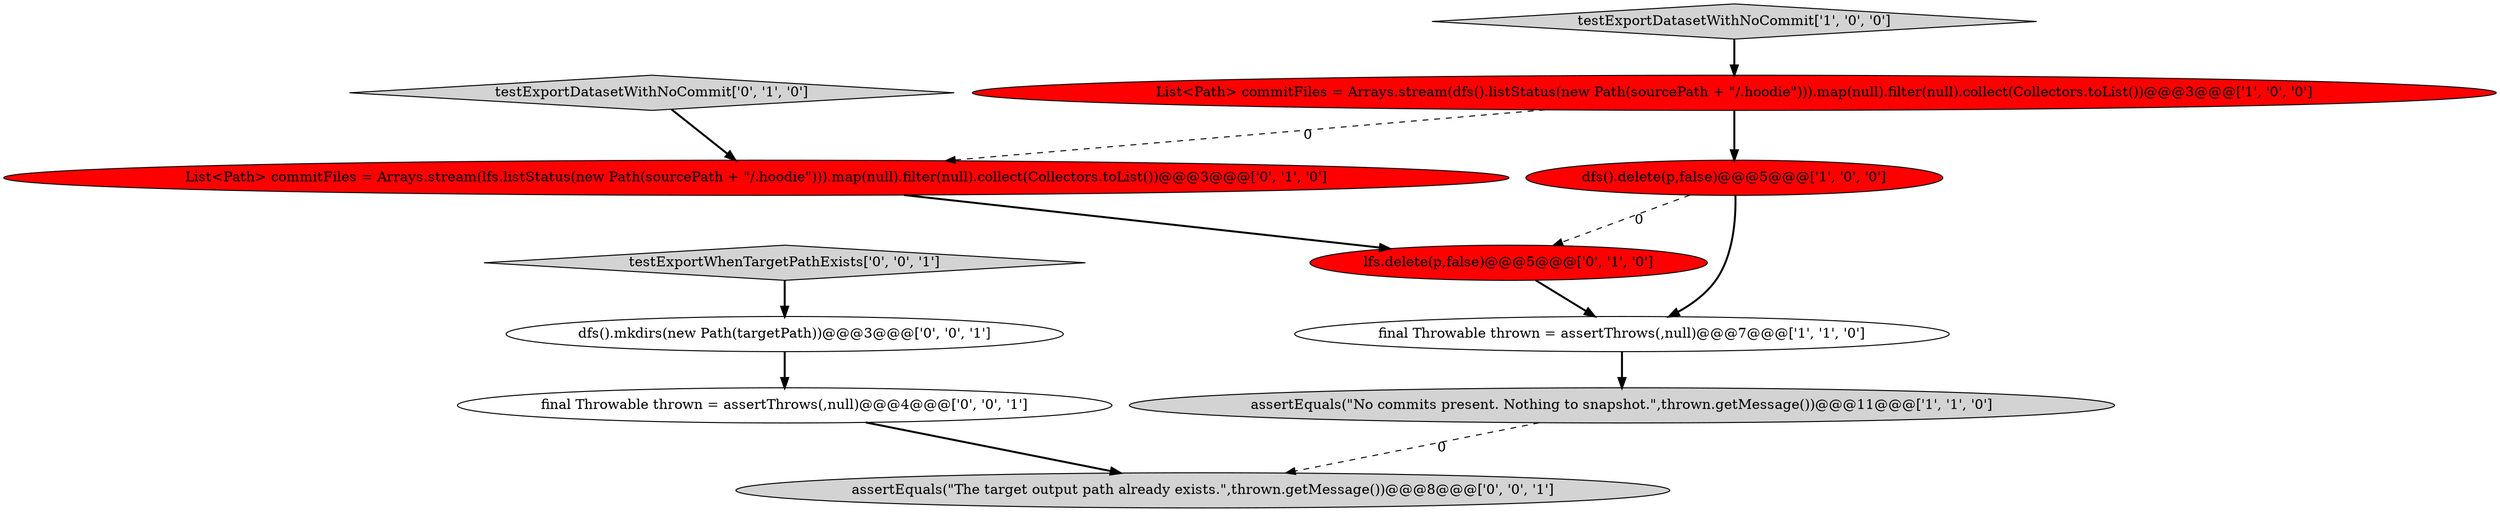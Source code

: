 digraph {
4 [style = filled, label = "List<Path> commitFiles = Arrays.stream(dfs().listStatus(new Path(sourcePath + \"/.hoodie\"))).map(null).filter(null).collect(Collectors.toList())@@@3@@@['1', '0', '0']", fillcolor = red, shape = ellipse image = "AAA1AAABBB1BBB"];
3 [style = filled, label = "testExportDatasetWithNoCommit['1', '0', '0']", fillcolor = lightgray, shape = diamond image = "AAA0AAABBB1BBB"];
8 [style = filled, label = "final Throwable thrown = assertThrows(,null)@@@4@@@['0', '0', '1']", fillcolor = white, shape = ellipse image = "AAA0AAABBB3BBB"];
2 [style = filled, label = "dfs().delete(p,false)@@@5@@@['1', '0', '0']", fillcolor = red, shape = ellipse image = "AAA1AAABBB1BBB"];
0 [style = filled, label = "final Throwable thrown = assertThrows(,null)@@@7@@@['1', '1', '0']", fillcolor = white, shape = ellipse image = "AAA0AAABBB1BBB"];
11 [style = filled, label = "assertEquals(\"The target output path already exists.\",thrown.getMessage())@@@8@@@['0', '0', '1']", fillcolor = lightgray, shape = ellipse image = "AAA0AAABBB3BBB"];
1 [style = filled, label = "assertEquals(\"No commits present. Nothing to snapshot.\",thrown.getMessage())@@@11@@@['1', '1', '0']", fillcolor = lightgray, shape = ellipse image = "AAA0AAABBB1BBB"];
5 [style = filled, label = "lfs.delete(p,false)@@@5@@@['0', '1', '0']", fillcolor = red, shape = ellipse image = "AAA1AAABBB2BBB"];
7 [style = filled, label = "List<Path> commitFiles = Arrays.stream(lfs.listStatus(new Path(sourcePath + \"/.hoodie\"))).map(null).filter(null).collect(Collectors.toList())@@@3@@@['0', '1', '0']", fillcolor = red, shape = ellipse image = "AAA1AAABBB2BBB"];
10 [style = filled, label = "testExportWhenTargetPathExists['0', '0', '1']", fillcolor = lightgray, shape = diamond image = "AAA0AAABBB3BBB"];
6 [style = filled, label = "testExportDatasetWithNoCommit['0', '1', '0']", fillcolor = lightgray, shape = diamond image = "AAA0AAABBB2BBB"];
9 [style = filled, label = "dfs().mkdirs(new Path(targetPath))@@@3@@@['0', '0', '1']", fillcolor = white, shape = ellipse image = "AAA0AAABBB3BBB"];
2->5 [style = dashed, label="0"];
7->5 [style = bold, label=""];
2->0 [style = bold, label=""];
10->9 [style = bold, label=""];
4->2 [style = bold, label=""];
6->7 [style = bold, label=""];
5->0 [style = bold, label=""];
9->8 [style = bold, label=""];
8->11 [style = bold, label=""];
4->7 [style = dashed, label="0"];
3->4 [style = bold, label=""];
0->1 [style = bold, label=""];
1->11 [style = dashed, label="0"];
}
